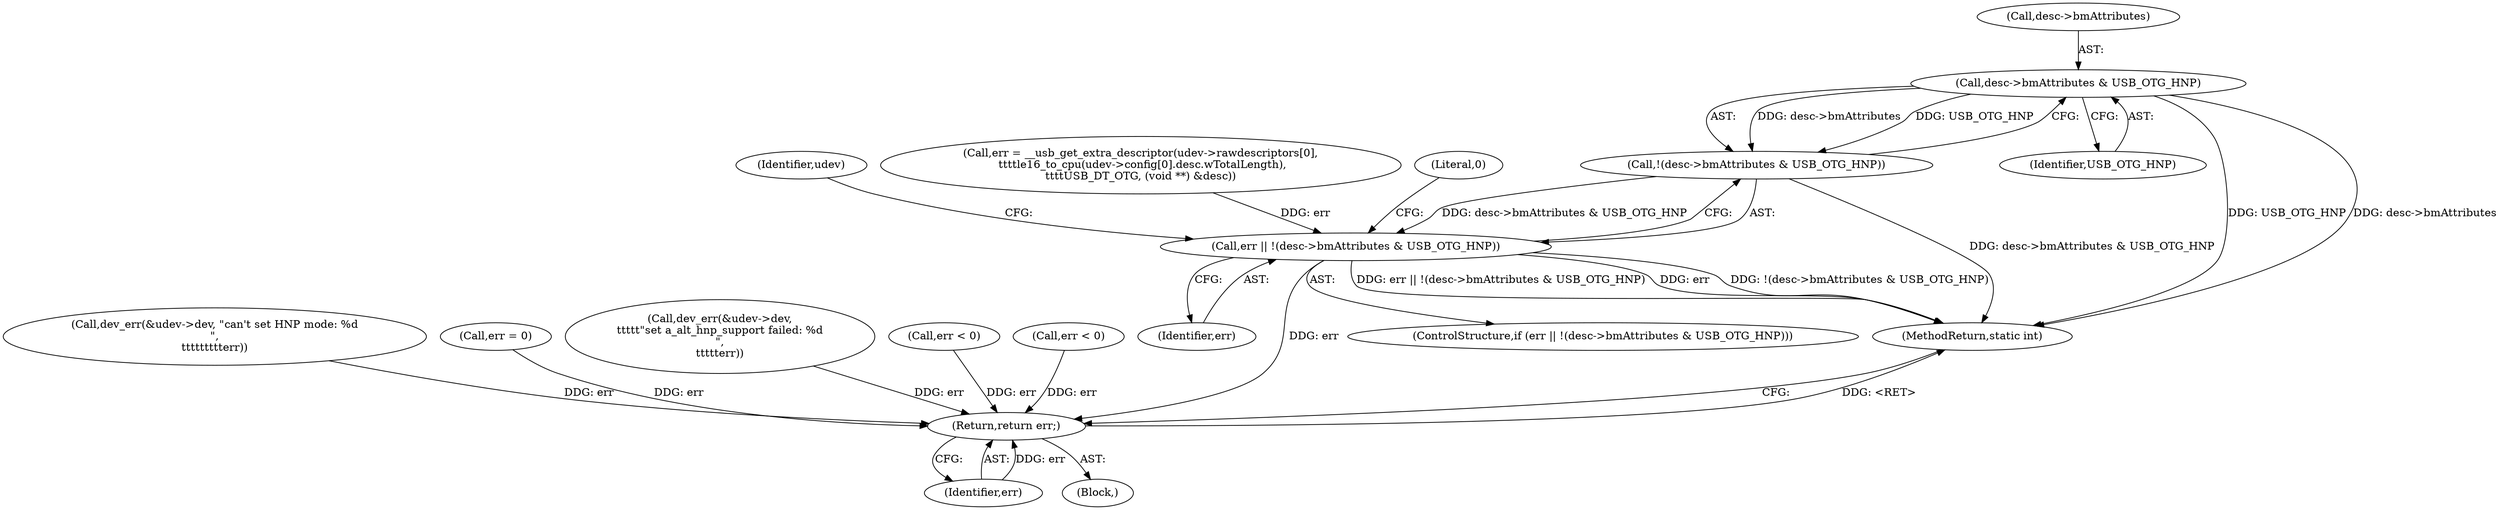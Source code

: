 digraph "0_linux_704620afc70cf47abb9d6a1a57f3825d2bca49cf@pointer" {
"1000177" [label="(Call,desc->bmAttributes & USB_OTG_HNP)"];
"1000176" [label="(Call,!(desc->bmAttributes & USB_OTG_HNP))"];
"1000174" [label="(Call,err || !(desc->bmAttributes & USB_OTG_HNP))"];
"1000275" [label="(Return,return err;)"];
"1000229" [label="(Call,dev_err(&udev->dev, \"can't set HNP mode: %d\n\",\n\t\t\t\t\t\t\t\t\terr))"];
"1000173" [label="(ControlStructure,if (err || !(desc->bmAttributes & USB_OTG_HNP)))"];
"1000276" [label="(Identifier,err)"];
"1000109" [label="(Call,err = 0)"];
"1000177" [label="(Call,desc->bmAttributes & USB_OTG_HNP)"];
"1000268" [label="(Call,dev_err(&udev->dev,\n\t\t\t\t\t\"set a_alt_hnp_support failed: %d\n\",\n\t\t\t\t\terr))"];
"1000176" [label="(Call,!(desc->bmAttributes & USB_OTG_HNP))"];
"1000225" [label="(Call,err < 0)"];
"1000107" [label="(Block,)"];
"1000174" [label="(Call,err || !(desc->bmAttributes & USB_OTG_HNP))"];
"1000275" [label="(Return,return err;)"];
"1000265" [label="(Call,err < 0)"];
"1000181" [label="(Identifier,USB_OTG_HNP)"];
"1000187" [label="(Identifier,udev)"];
"1000150" [label="(Call,err = __usb_get_extra_descriptor(udev->rawdescriptors[0],\n \t\t\t\tle16_to_cpu(udev->config[0].desc.wTotalLength),\n\t\t\t\tUSB_DT_OTG, (void **) &desc))"];
"1000277" [label="(MethodReturn,static int)"];
"1000175" [label="(Identifier,err)"];
"1000183" [label="(Literal,0)"];
"1000178" [label="(Call,desc->bmAttributes)"];
"1000177" -> "1000176"  [label="AST: "];
"1000177" -> "1000181"  [label="CFG: "];
"1000178" -> "1000177"  [label="AST: "];
"1000181" -> "1000177"  [label="AST: "];
"1000176" -> "1000177"  [label="CFG: "];
"1000177" -> "1000277"  [label="DDG: USB_OTG_HNP"];
"1000177" -> "1000277"  [label="DDG: desc->bmAttributes"];
"1000177" -> "1000176"  [label="DDG: desc->bmAttributes"];
"1000177" -> "1000176"  [label="DDG: USB_OTG_HNP"];
"1000176" -> "1000174"  [label="AST: "];
"1000174" -> "1000176"  [label="CFG: "];
"1000176" -> "1000277"  [label="DDG: desc->bmAttributes & USB_OTG_HNP"];
"1000176" -> "1000174"  [label="DDG: desc->bmAttributes & USB_OTG_HNP"];
"1000174" -> "1000173"  [label="AST: "];
"1000174" -> "1000175"  [label="CFG: "];
"1000175" -> "1000174"  [label="AST: "];
"1000183" -> "1000174"  [label="CFG: "];
"1000187" -> "1000174"  [label="CFG: "];
"1000174" -> "1000277"  [label="DDG: !(desc->bmAttributes & USB_OTG_HNP)"];
"1000174" -> "1000277"  [label="DDG: err || !(desc->bmAttributes & USB_OTG_HNP)"];
"1000174" -> "1000277"  [label="DDG: err"];
"1000150" -> "1000174"  [label="DDG: err"];
"1000174" -> "1000275"  [label="DDG: err"];
"1000275" -> "1000107"  [label="AST: "];
"1000275" -> "1000276"  [label="CFG: "];
"1000276" -> "1000275"  [label="AST: "];
"1000277" -> "1000275"  [label="CFG: "];
"1000275" -> "1000277"  [label="DDG: <RET>"];
"1000276" -> "1000275"  [label="DDG: err"];
"1000229" -> "1000275"  [label="DDG: err"];
"1000225" -> "1000275"  [label="DDG: err"];
"1000268" -> "1000275"  [label="DDG: err"];
"1000265" -> "1000275"  [label="DDG: err"];
"1000109" -> "1000275"  [label="DDG: err"];
}
